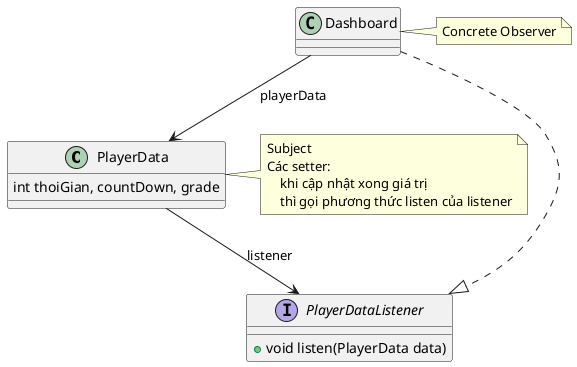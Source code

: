 @startuml
'https://plantuml.com/class-diagram
class PlayerData{
    int thoiGian, countDown, grade
}
class Dashboard
interface PlayerDataListener{
    + void listen(PlayerData data)
}

Dashboard ..|> PlayerDataListener
Dashboard --> PlayerData: playerData
PlayerData --> PlayerDataListener:listener

note right of PlayerData
    Subject
    Các setter:
        khi cập nhật xong giá trị
        thì gọi phương thức listen của listener
end note

note right of Dashboard
    Concrete Observer
end note


@enduml
